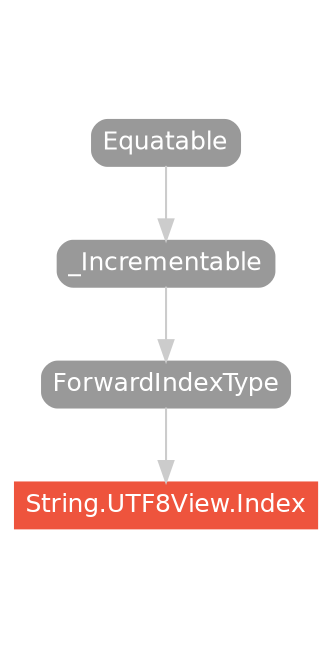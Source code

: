 strict digraph "String.UTF8View.Index - Type Hierarchy - SwiftDoc.org" {
    pad="0.1,0.8"
    node [shape=box, style="filled,rounded", color="#999999", fillcolor="#999999", fontcolor=white, fontname=Helvetica, fontnames="Helvetica,sansserif", fontsize=12, margin="0.07,0.05", height="0.3"]
    edge [color="#cccccc"]
    "Equatable" [URL="/protocol/Equatable/"]
    "ForwardIndexType" [URL="/protocol/ForwardIndexType/"]
    "String.UTF8View.Index" [URL="/type/String.UTF8View.Index/", style="filled", fillcolor="#ee543d", color="#ee543d"]
    "_Incrementable" [URL="/protocol/_Incrementable/"]    "ForwardIndexType" -> "String.UTF8View.Index"
    "_Incrementable" -> "ForwardIndexType"
    "Equatable" -> "_Incrementable"
    subgraph Types {
        rank = max; "String.UTF8View.Index";
    }
}